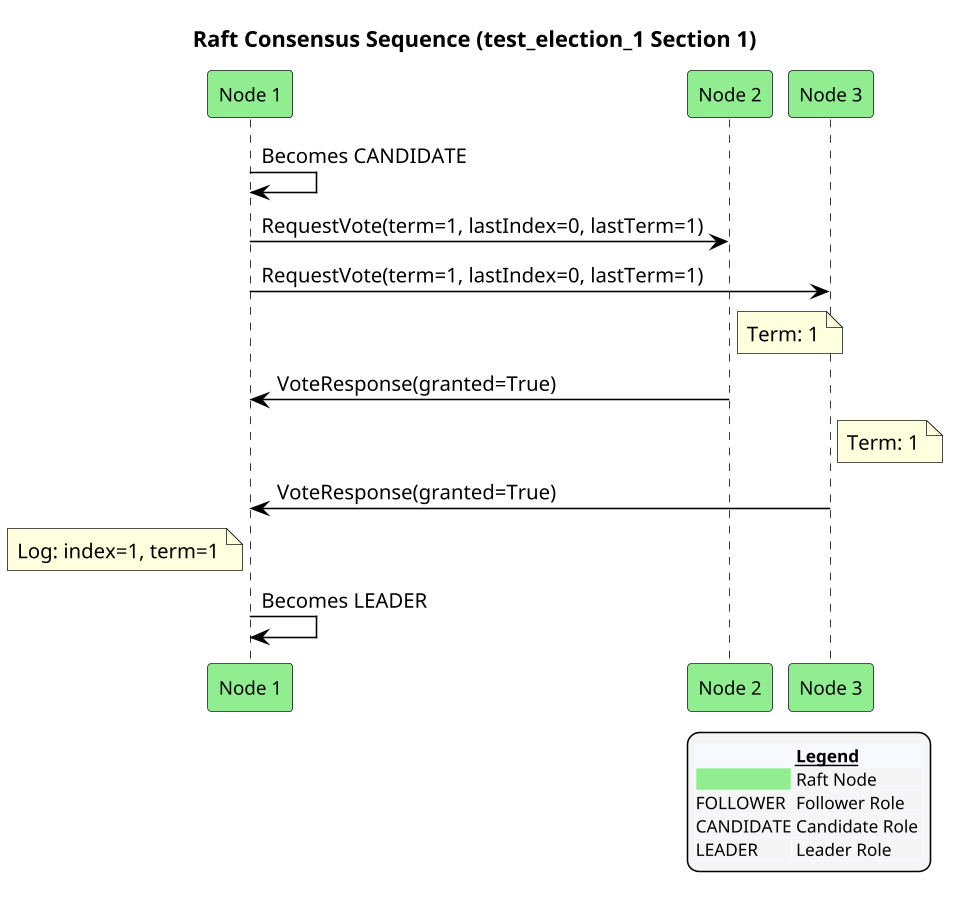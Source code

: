 @startuml
!pragma ratio 0.7
skinparam dpi 150
skinparam monochrome false
skinparam sequence {
  ArrowColor Black
  ActorBorderColor Black
  LifeLineBorderColor Black
  ParticipantFontSize 12
  Padding 10
}
skinparam legend {
  BackgroundColor #F5F5F5
  FontSize 11
}
title Raft Consensus Sequence (test_election_1 Section 1)

participant "Node 1" as n1 order 10 #Lightgreen
participant "Node 2" as n2 order 20 #Lightgreen
participant "Node 3" as n3 order 30 #Lightgreen
n1 -> n1: Becomes CANDIDATE
n1 -> n2: RequestVote(term=1, lastIndex=0, lastTerm=1)
n1 -> n3: RequestVote(term=1, lastIndex=0, lastTerm=1)
note right of n2: Term: 1
n2 -> n1: VoteResponse(granted=True)
note right of n3: Term: 1
n3 -> n1: VoteResponse(granted=True)
note left of n1: Log: index=1, term=1
n1 -> n1: Becomes LEADER

legend right
  <#GhostWhite,#GhostWhite>|      |= __Legend__ |
  |<#Lightgreen>| Raft Node |
  |FOLLOWER| Follower Role |
  |CANDIDATE| Candidate Role |
  |LEADER| Leader Role |
endlegend
@enduml
